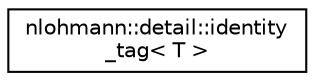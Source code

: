 digraph "Graphical Class Hierarchy"
{
 // LATEX_PDF_SIZE
  edge [fontname="Helvetica",fontsize="10",labelfontname="Helvetica",labelfontsize="10"];
  node [fontname="Helvetica",fontsize="10",shape=record];
  rankdir="LR";
  Node0 [label="nlohmann::detail::identity\l_tag\< T \>",height=0.2,width=0.4,color="black", fillcolor="white", style="filled",URL="$structnlohmann_1_1detail_1_1identity__tag.html",tooltip=" "];
}
